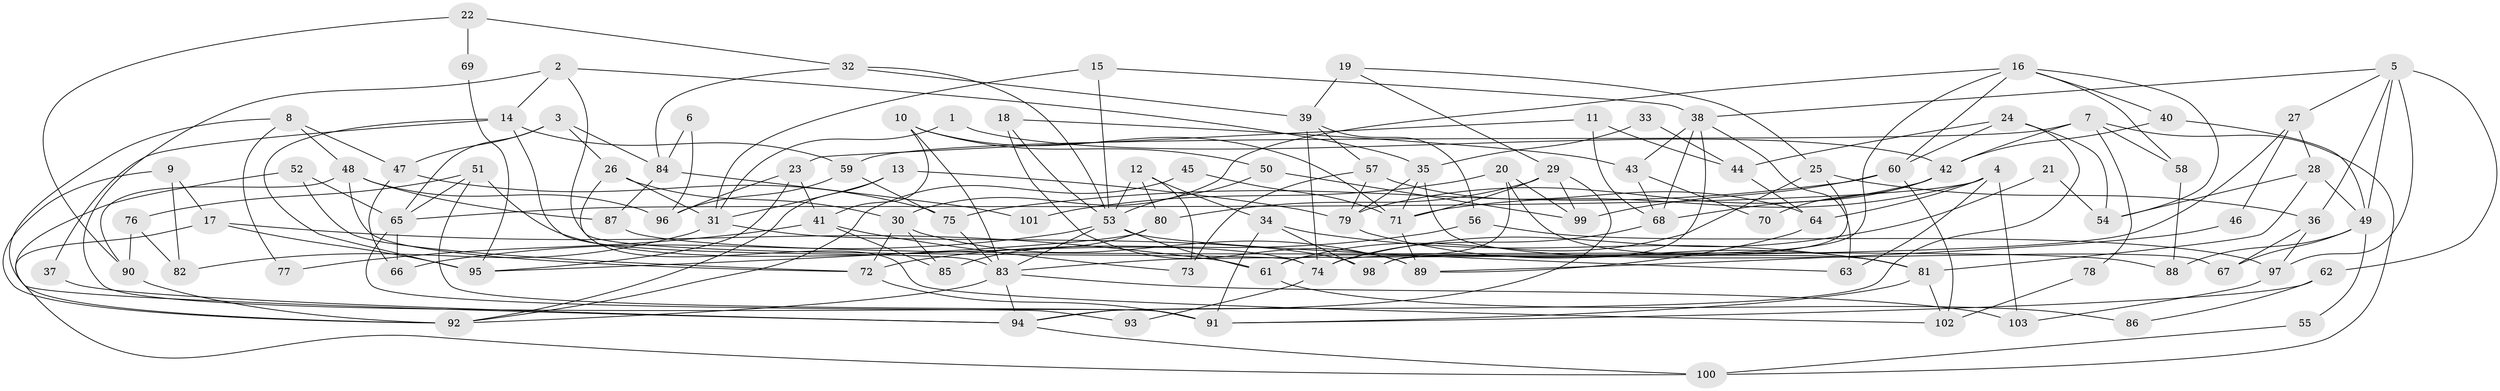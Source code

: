 // Generated by graph-tools (version 1.1) at 2025/14/03/09/25 04:14:49]
// undirected, 103 vertices, 206 edges
graph export_dot {
graph [start="1"]
  node [color=gray90,style=filled];
  1;
  2;
  3;
  4;
  5;
  6;
  7;
  8;
  9;
  10;
  11;
  12;
  13;
  14;
  15;
  16;
  17;
  18;
  19;
  20;
  21;
  22;
  23;
  24;
  25;
  26;
  27;
  28;
  29;
  30;
  31;
  32;
  33;
  34;
  35;
  36;
  37;
  38;
  39;
  40;
  41;
  42;
  43;
  44;
  45;
  46;
  47;
  48;
  49;
  50;
  51;
  52;
  53;
  54;
  55;
  56;
  57;
  58;
  59;
  60;
  61;
  62;
  63;
  64;
  65;
  66;
  67;
  68;
  69;
  70;
  71;
  72;
  73;
  74;
  75;
  76;
  77;
  78;
  79;
  80;
  81;
  82;
  83;
  84;
  85;
  86;
  87;
  88;
  89;
  90;
  91;
  92;
  93;
  94;
  95;
  96;
  97;
  98;
  99;
  100;
  101;
  102;
  103;
  1 -- 31;
  1 -- 42;
  2 -- 35;
  2 -- 14;
  2 -- 74;
  2 -- 91;
  3 -- 65;
  3 -- 47;
  3 -- 26;
  3 -- 84;
  4 -- 63;
  4 -- 64;
  4 -- 65;
  4 -- 71;
  4 -- 103;
  5 -- 27;
  5 -- 49;
  5 -- 36;
  5 -- 38;
  5 -- 62;
  5 -- 97;
  6 -- 96;
  6 -- 84;
  7 -- 42;
  7 -- 59;
  7 -- 58;
  7 -- 78;
  7 -- 100;
  8 -- 94;
  8 -- 48;
  8 -- 47;
  8 -- 77;
  9 -- 92;
  9 -- 17;
  9 -- 82;
  10 -- 71;
  10 -- 83;
  10 -- 41;
  10 -- 50;
  11 -- 68;
  11 -- 44;
  11 -- 23;
  12 -- 34;
  12 -- 53;
  12 -- 73;
  12 -- 80;
  13 -- 31;
  13 -- 79;
  13 -- 92;
  14 -- 59;
  14 -- 95;
  14 -- 37;
  14 -- 83;
  15 -- 38;
  15 -- 53;
  15 -- 31;
  16 -- 60;
  16 -- 58;
  16 -- 30;
  16 -- 40;
  16 -- 54;
  16 -- 98;
  17 -- 100;
  17 -- 61;
  17 -- 95;
  18 -- 53;
  18 -- 89;
  18 -- 43;
  19 -- 25;
  19 -- 39;
  19 -- 29;
  20 -- 61;
  20 -- 99;
  20 -- 81;
  20 -- 101;
  21 -- 74;
  21 -- 54;
  22 -- 90;
  22 -- 32;
  22 -- 69;
  23 -- 41;
  23 -- 95;
  23 -- 96;
  24 -- 60;
  24 -- 94;
  24 -- 44;
  24 -- 54;
  25 -- 74;
  25 -- 36;
  25 -- 61;
  26 -- 31;
  26 -- 30;
  26 -- 102;
  27 -- 83;
  27 -- 28;
  27 -- 46;
  28 -- 81;
  28 -- 54;
  28 -- 49;
  29 -- 80;
  29 -- 71;
  29 -- 94;
  29 -- 99;
  30 -- 72;
  30 -- 85;
  30 -- 89;
  31 -- 98;
  31 -- 82;
  32 -- 53;
  32 -- 39;
  32 -- 84;
  33 -- 44;
  33 -- 35;
  34 -- 91;
  34 -- 81;
  34 -- 98;
  35 -- 71;
  35 -- 67;
  35 -- 79;
  36 -- 97;
  36 -- 67;
  37 -- 94;
  38 -- 98;
  38 -- 43;
  38 -- 63;
  38 -- 68;
  39 -- 74;
  39 -- 57;
  39 -- 56;
  40 -- 42;
  40 -- 49;
  41 -- 85;
  41 -- 73;
  41 -- 77;
  42 -- 79;
  42 -- 68;
  42 -- 70;
  43 -- 68;
  43 -- 70;
  44 -- 64;
  45 -- 92;
  45 -- 71;
  46 -- 89;
  47 -- 66;
  47 -- 75;
  48 -- 72;
  48 -- 90;
  48 -- 87;
  48 -- 96;
  49 -- 55;
  49 -- 67;
  49 -- 88;
  50 -- 99;
  50 -- 53;
  51 -- 91;
  51 -- 74;
  51 -- 65;
  51 -- 76;
  52 -- 92;
  52 -- 65;
  52 -- 72;
  53 -- 83;
  53 -- 61;
  53 -- 63;
  53 -- 66;
  55 -- 100;
  56 -- 72;
  56 -- 97;
  57 -- 73;
  57 -- 79;
  57 -- 64;
  58 -- 88;
  59 -- 75;
  59 -- 96;
  60 -- 102;
  60 -- 75;
  60 -- 99;
  61 -- 86;
  62 -- 91;
  62 -- 86;
  64 -- 89;
  65 -- 66;
  65 -- 93;
  68 -- 74;
  69 -- 95;
  71 -- 89;
  72 -- 91;
  74 -- 93;
  75 -- 83;
  76 -- 82;
  76 -- 90;
  78 -- 102;
  79 -- 81;
  80 -- 95;
  80 -- 85;
  81 -- 91;
  81 -- 102;
  83 -- 103;
  83 -- 92;
  83 -- 94;
  84 -- 87;
  84 -- 101;
  87 -- 88;
  90 -- 92;
  94 -- 100;
  97 -- 103;
}
